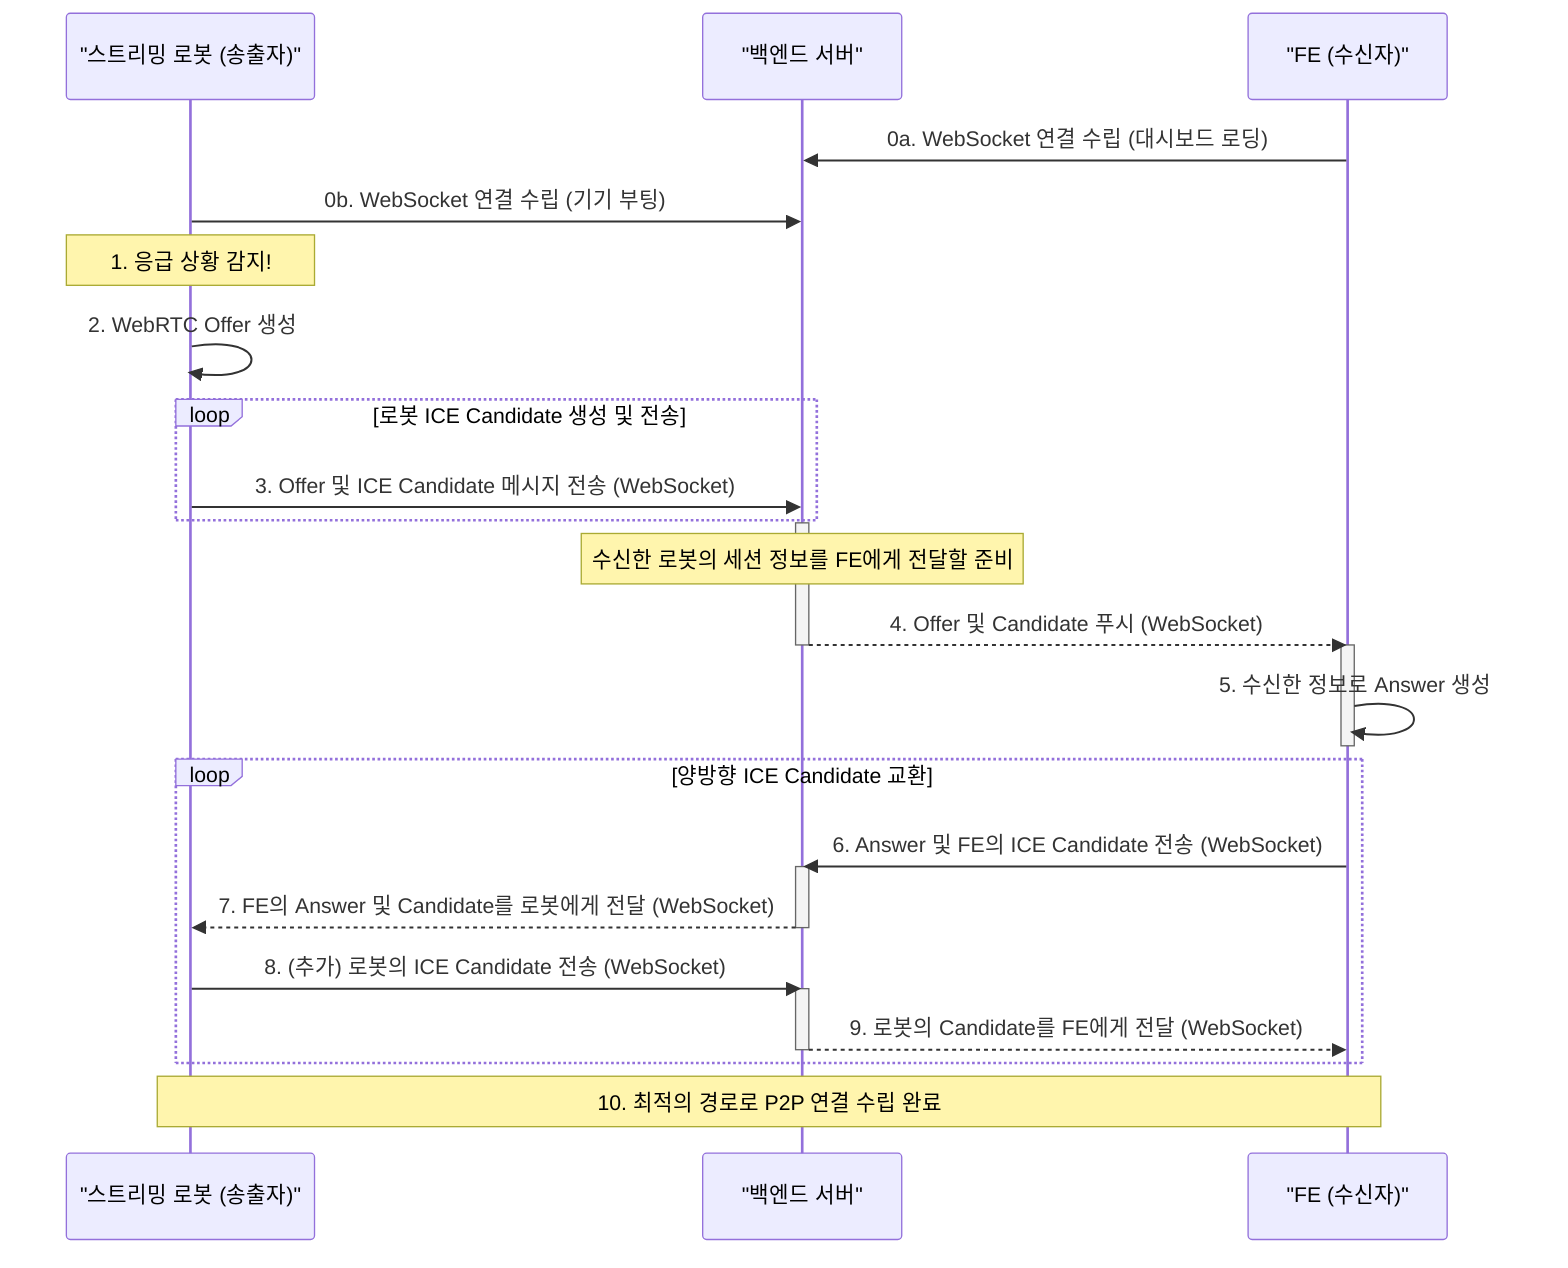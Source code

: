 sequenceDiagram
    participant Robot as "스트리밍 로봇 (송출자)"
    participant Backend as "백엔드 서버"
    participant FE as "FE (수신자)"

    %% 0. 사전 연결: 양쪽 클라이언트가 미리 WebSocket에 연결되어 있음
    FE->>Backend: 0a. WebSocket 연결 수립 (대시보드 로딩)
    Robot->>Backend: 0b. WebSocket 연결 수립 (기기 부팅)

    Note over Robot: 1. 응급 상황 감지!
    
    %% 2. 로봇이 Offer와 Candidate를 WebSocket을 통해 전송
    Robot->>Robot: 2. WebRTC Offer 생성
    
    loop 로봇 ICE Candidate 생성 및 전송
        Robot->>Backend: 3. Offer 및 ICE Candidate 메시지 전송 (WebSocket)
    end
    
    %% 3. 백엔드가 Offer/Candidate를 FE에게 즉시 Push
    activate Backend
    Note over Backend: 수신한 로봇의 세션 정보를 FE에게 전달할 준비
    Backend-->>FE: 4. Offer 및 Candidate 푸시 (WebSocket)
    deactivate Backend
    
    %% 4. FE가 Answer와 Candidate를 WebSocket을 통해 전송
    activate FE
    FE->>FE: 5. 수신한 정보로 Answer 생성
    deactivate FE

    loop 양방향 ICE Candidate 교환
        FE->>Backend: 6. Answer 및 FE의 ICE Candidate 전송 (WebSocket)
        activate Backend
        Backend-->>Robot: 7. FE의 Answer 및 Candidate를 로봇에게 전달 (WebSocket)
        deactivate Backend
        
        Robot->>Backend: 8. (추가) 로봇의 ICE Candidate 전송 (WebSocket)
        activate Backend
        Backend-->>FE: 9. 로봇의 Candidate를 FE에게 전달 (WebSocket)
        deactivate Backend
    end
    
    Note over Robot, FE: 10. 최적의 경로로 P2P 연결 수립 완료